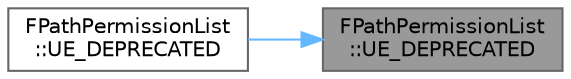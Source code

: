 digraph "FPathPermissionList::UE_DEPRECATED"
{
 // INTERACTIVE_SVG=YES
 // LATEX_PDF_SIZE
  bgcolor="transparent";
  edge [fontname=Helvetica,fontsize=10,labelfontname=Helvetica,labelfontsize=10];
  node [fontname=Helvetica,fontsize=10,shape=box,height=0.2,width=0.4];
  rankdir="RL";
  Node1 [id="Node000001",label="FPathPermissionList\l::UE_DEPRECATED",height=0.2,width=0.4,color="gray40", fillcolor="grey60", style="filled", fontcolor="black",tooltip="Get raw DenyList."];
  Node1 -> Node2 [id="edge1_Node000001_Node000002",dir="back",color="steelblue1",style="solid",tooltip=" "];
  Node2 [id="Node000002",label="FPathPermissionList\l::UE_DEPRECATED",height=0.2,width=0.4,color="grey40", fillcolor="white", style="filled",URL="$d9/d1f/classFPathPermissionList.html#ab150e03561f8a24df8444fd9bd991246",tooltip="Get raw allowlist."];
}
